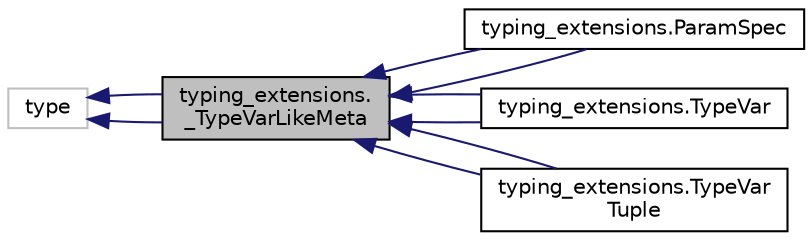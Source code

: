 digraph "typing_extensions._TypeVarLikeMeta"
{
 // LATEX_PDF_SIZE
  edge [fontname="Helvetica",fontsize="10",labelfontname="Helvetica",labelfontsize="10"];
  node [fontname="Helvetica",fontsize="10",shape=record];
  rankdir="LR";
  Node1 [label="typing_extensions.\l_TypeVarLikeMeta",height=0.2,width=0.4,color="black", fillcolor="grey75", style="filled", fontcolor="black",tooltip=" "];
  Node2 -> Node1 [dir="back",color="midnightblue",fontsize="10",style="solid",fontname="Helvetica"];
  Node2 [label="type",height=0.2,width=0.4,color="grey75", fillcolor="white", style="filled",tooltip=" "];
  Node2 -> Node1 [dir="back",color="midnightblue",fontsize="10",style="solid",fontname="Helvetica"];
  Node1 -> Node3 [dir="back",color="midnightblue",fontsize="10",style="solid",fontname="Helvetica"];
  Node3 [label="typing_extensions.ParamSpec",height=0.2,width=0.4,color="black", fillcolor="white", style="filled",URL="$classtyping__extensions_1_1ParamSpec.html",tooltip=" "];
  Node1 -> Node3 [dir="back",color="midnightblue",fontsize="10",style="solid",fontname="Helvetica"];
  Node1 -> Node4 [dir="back",color="midnightblue",fontsize="10",style="solid",fontname="Helvetica"];
  Node4 [label="typing_extensions.TypeVar",height=0.2,width=0.4,color="black", fillcolor="white", style="filled",URL="$classtyping__extensions_1_1TypeVar.html",tooltip=" "];
  Node1 -> Node4 [dir="back",color="midnightblue",fontsize="10",style="solid",fontname="Helvetica"];
  Node1 -> Node5 [dir="back",color="midnightblue",fontsize="10",style="solid",fontname="Helvetica"];
  Node5 [label="typing_extensions.TypeVar\lTuple",height=0.2,width=0.4,color="black", fillcolor="white", style="filled",URL="$classtyping__extensions_1_1TypeVarTuple.html",tooltip=" "];
  Node1 -> Node5 [dir="back",color="midnightblue",fontsize="10",style="solid",fontname="Helvetica"];
}
